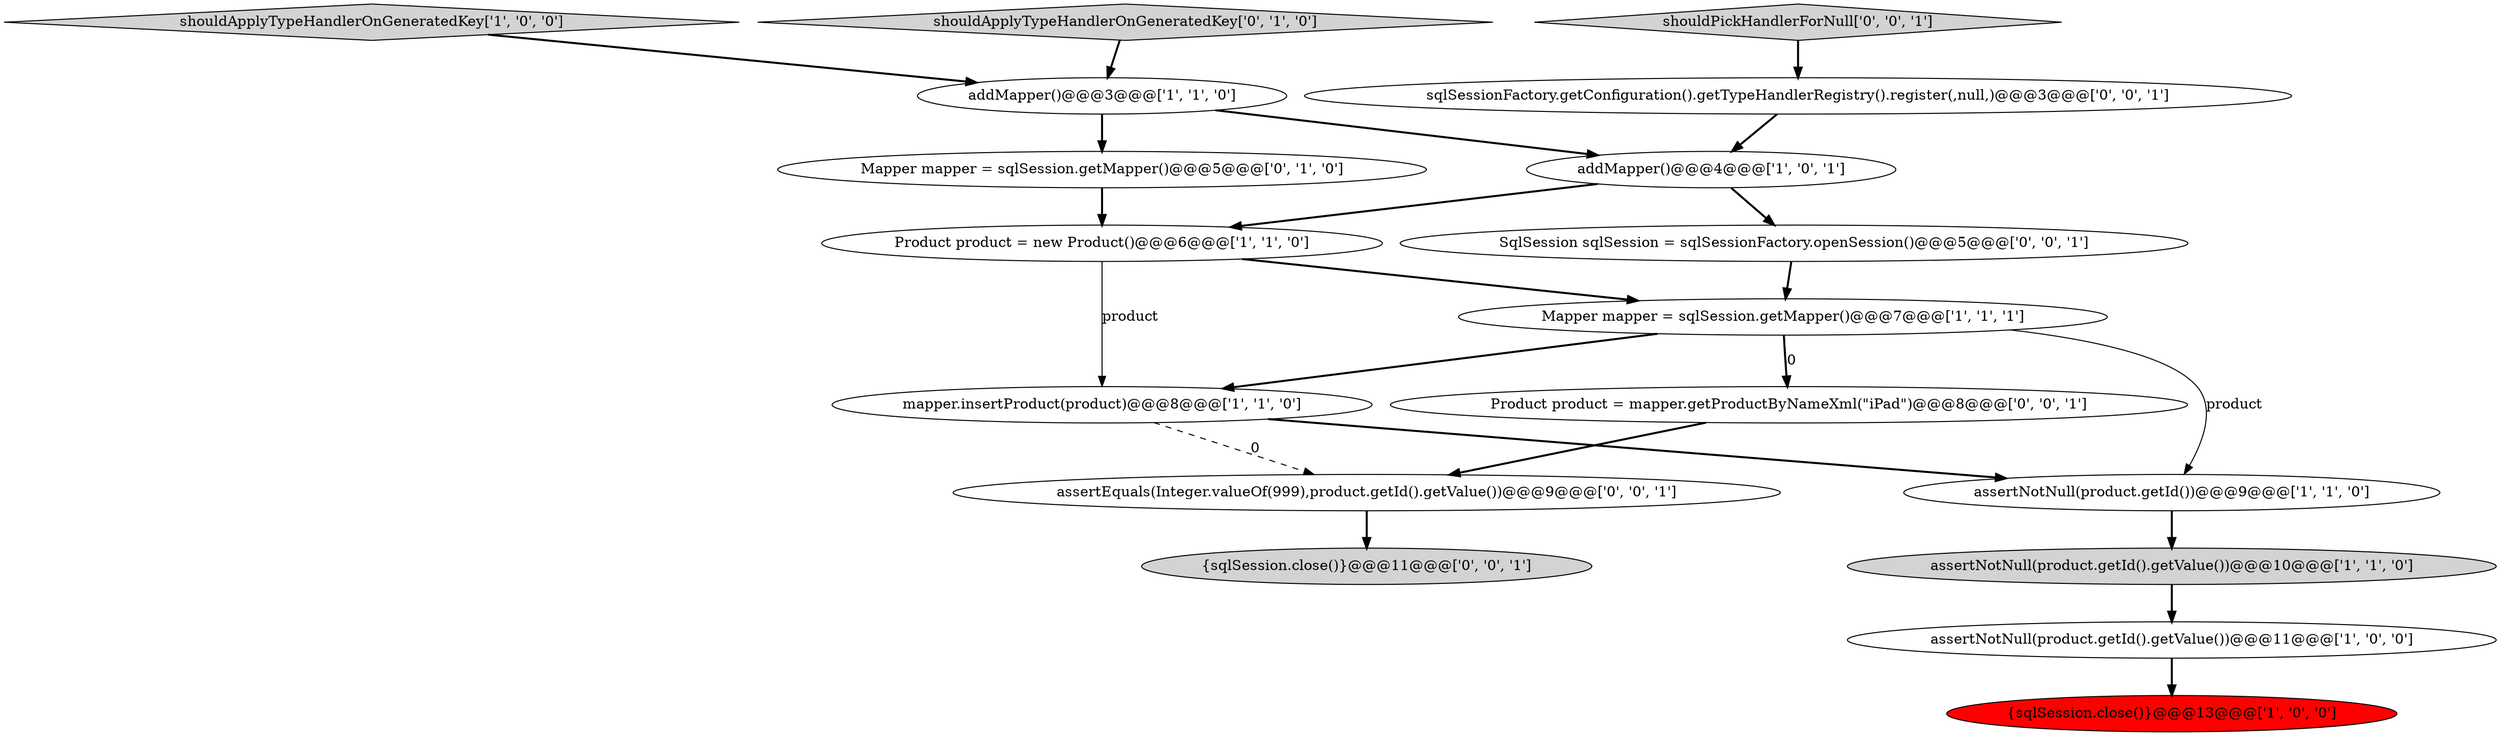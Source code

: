 digraph {
1 [style = filled, label = "assertNotNull(product.getId().getValue())@@@11@@@['1', '0', '0']", fillcolor = white, shape = ellipse image = "AAA0AAABBB1BBB"];
9 [style = filled, label = "shouldApplyTypeHandlerOnGeneratedKey['1', '0', '0']", fillcolor = lightgray, shape = diamond image = "AAA0AAABBB1BBB"];
16 [style = filled, label = "SqlSession sqlSession = sqlSessionFactory.openSession()@@@5@@@['0', '0', '1']", fillcolor = white, shape = ellipse image = "AAA0AAABBB3BBB"];
14 [style = filled, label = "Product product = mapper.getProductByNameXml(\"iPad\")@@@8@@@['0', '0', '1']", fillcolor = white, shape = ellipse image = "AAA0AAABBB3BBB"];
10 [style = filled, label = "shouldApplyTypeHandlerOnGeneratedKey['0', '1', '0']", fillcolor = lightgray, shape = diamond image = "AAA0AAABBB2BBB"];
0 [style = filled, label = "Product product = new Product()@@@6@@@['1', '1', '0']", fillcolor = white, shape = ellipse image = "AAA0AAABBB1BBB"];
2 [style = filled, label = "assertNotNull(product.getId().getValue())@@@10@@@['1', '1', '0']", fillcolor = lightgray, shape = ellipse image = "AAA0AAABBB1BBB"];
8 [style = filled, label = "mapper.insertProduct(product)@@@8@@@['1', '1', '0']", fillcolor = white, shape = ellipse image = "AAA0AAABBB1BBB"];
11 [style = filled, label = "Mapper mapper = sqlSession.getMapper()@@@5@@@['0', '1', '0']", fillcolor = white, shape = ellipse image = "AAA0AAABBB2BBB"];
12 [style = filled, label = "shouldPickHandlerForNull['0', '0', '1']", fillcolor = lightgray, shape = diamond image = "AAA0AAABBB3BBB"];
6 [style = filled, label = "{sqlSession.close()}@@@13@@@['1', '0', '0']", fillcolor = red, shape = ellipse image = "AAA1AAABBB1BBB"];
7 [style = filled, label = "assertNotNull(product.getId())@@@9@@@['1', '1', '0']", fillcolor = white, shape = ellipse image = "AAA0AAABBB1BBB"];
13 [style = filled, label = "sqlSessionFactory.getConfiguration().getTypeHandlerRegistry().register(,null,)@@@3@@@['0', '0', '1']", fillcolor = white, shape = ellipse image = "AAA0AAABBB3BBB"];
4 [style = filled, label = "addMapper()@@@4@@@['1', '0', '1']", fillcolor = white, shape = ellipse image = "AAA0AAABBB1BBB"];
15 [style = filled, label = "assertEquals(Integer.valueOf(999),product.getId().getValue())@@@9@@@['0', '0', '1']", fillcolor = white, shape = ellipse image = "AAA0AAABBB3BBB"];
3 [style = filled, label = "addMapper()@@@3@@@['1', '1', '0']", fillcolor = white, shape = ellipse image = "AAA0AAABBB1BBB"];
5 [style = filled, label = "Mapper mapper = sqlSession.getMapper()@@@7@@@['1', '1', '1']", fillcolor = white, shape = ellipse image = "AAA0AAABBB1BBB"];
17 [style = filled, label = "{sqlSession.close()}@@@11@@@['0', '0', '1']", fillcolor = lightgray, shape = ellipse image = "AAA0AAABBB3BBB"];
5->8 [style = bold, label=""];
5->14 [style = dashed, label="0"];
2->1 [style = bold, label=""];
0->8 [style = solid, label="product"];
8->15 [style = dashed, label="0"];
3->11 [style = bold, label=""];
10->3 [style = bold, label=""];
5->14 [style = bold, label=""];
3->4 [style = bold, label=""];
8->7 [style = bold, label=""];
4->0 [style = bold, label=""];
12->13 [style = bold, label=""];
15->17 [style = bold, label=""];
11->0 [style = bold, label=""];
1->6 [style = bold, label=""];
7->2 [style = bold, label=""];
5->7 [style = solid, label="product"];
16->5 [style = bold, label=""];
9->3 [style = bold, label=""];
14->15 [style = bold, label=""];
4->16 [style = bold, label=""];
0->5 [style = bold, label=""];
13->4 [style = bold, label=""];
}
